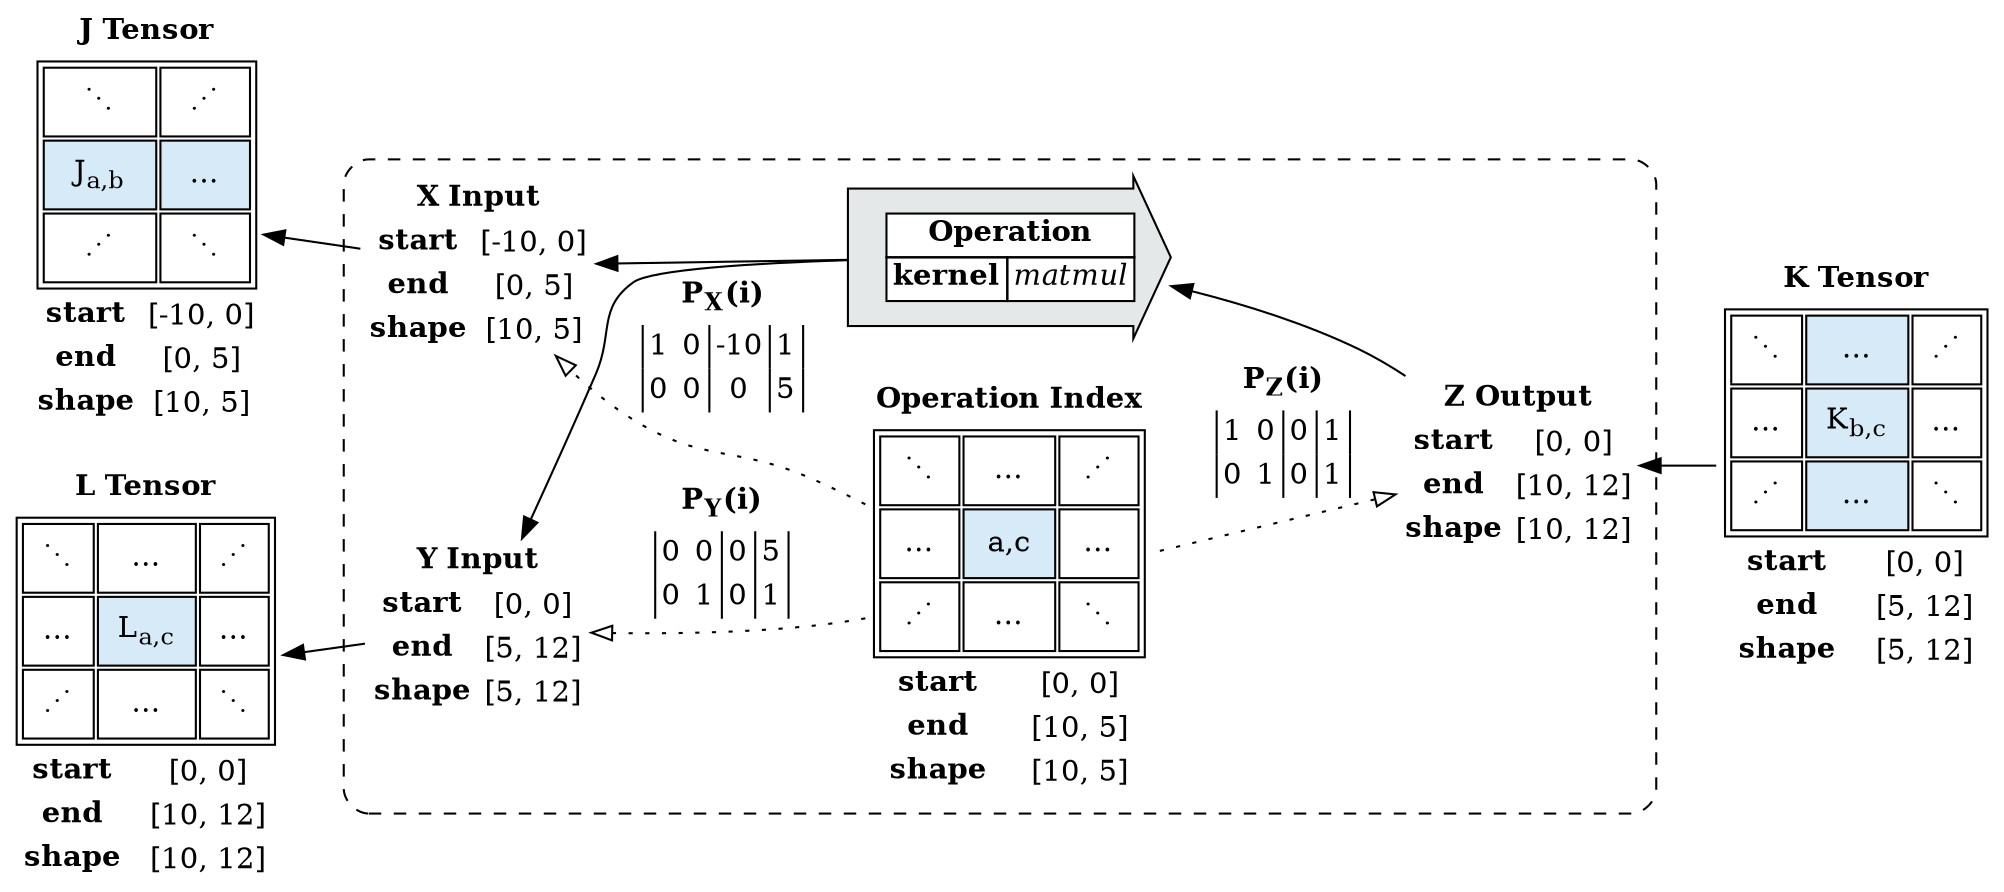 digraph G {
    rankdir=RL;
    newrank=true;

    j [
        shape="plain"
        label=<
<table border="0">
<tr><td colspan="2"><b>J Tensor</b></td></tr>
<tr><td colspan="2">
        <table cellpadding="8">
            <tr>
                <td>⋱</td>
                <td>⋰</td>
                </tr>
            <tr>
                <td bgcolor="#D6EAF8">J<sub>a,b</sub></td>
                <td bgcolor="#D6EAF8">…</td>
                </tr>
            <tr>
                <td>⋰</td>
                <td>⋱</td>
                </tr>
            </table>
</td></tr>
                <tr><td><b>start</b></td><td>[-10, 0]</td></tr>
                <tr><td><b>end</b></td><td>[0, 5]</td></tr>
                <tr><td><b>shape</b></td><td>[10, 5]</td></tr>
</table>
        >,
    ];
                   k [
        shape="plain",
        label=<
<table border="0">
<tr><td colspan="2"><b>L Tensor</b></td></tr>
<tr><td colspan="2">
        <table cellpadding="8">
            <tr>
                <td>⋱</td>
                <td>…</td>
                <td>⋰</td>
                </tr>
            <tr>
                <td>…</td>
                <td bgcolor="#D6EAF8">L<sub>a,c</sub></td>
                <td>…</td>
                </tr>
            <tr>
                <td>⋰</td>
                <td>…</td>
                <td>⋱</td>
                </tr>
            </table>
</td></tr>
<tr><td><b>start</b></td><td>[0, 0]</td></tr>
<tr><td><b>end</b></td><td>[10, 12]</td></tr>
<tr><td><b>shape</b></td><td>[10, 12]</td></tr>
</table>
        >,
    ];


    l [
        shape="plain",
        label=<
<table border="0">
<tr><td colspan="2"><b>K Tensor</b></td></tr>
<tr><td colspan="2">
        <table cellpadding="8">
            <tr>
                <td>⋱</td>
                <td bgcolor="#D6EAF8">…</td>
                <td>⋰</td>
                </tr>
            <tr>
                <td>…</td>
                <td bgcolor="#D6EAF8">K<sub>b,c</sub></td>
                <td>…</td>
                </tr>
            <tr>
                <td>⋰</td>
                <td bgcolor="#D6EAF8">…</td>
                <td>⋱</td>
                </tr>
            </table>
                </td></tr>
            <tr><td><b>start</b></td><td>[0, 0]</td></tr>
            <tr><td><b>end</b></td><td>[5, 12]</td></tr>
            <tr><td><b>shape</b></td><td>[5, 12]</td></tr>
                </table>
        >,
        ];

    subgraph cluster_0 {
        style="dashed, rounded";
        peripheries=1;

    idx [
        shape="plain",
        label=<
	<table border="0">
    <tr><td colspan="2"><b>Operation Index</b></td></tr>
        <tr><td colspan="2">
          <table cellpadding="8">
              <tr>
                  <td>⋱</td>
                  <td>…</td>
                  <td>⋰</td>
                  </tr>
              <tr>
                  <td>…</td>
                  <td bgcolor="#D6EAF8">a,c</td>
                  <td>…</td>
                  </tr>
              <tr>
                  <td>⋰</td>
                  <td>…</td>
                  <td>⋱</td>
                  </tr>
              </table>
	  </td></tr>
        <tr><td><b>start</b></td><td>[0, 0]</td></tr>
        <tr><td><b>end</b></td><td>[10, 5]</td></tr>
        <tr><td><b>shape</b></td><td>[10, 5]</td></tr>
	  </table>
        >,
    ];

   x [
        shape="plain"
        label=<
<table border="0">
  <tr><td colspan="2"><b>X Input</b></td></tr>
  <tr><td><b>start</b></td><td>[-10, 0]</td></tr>
  <tr><td><b>end</b></td><td>[0, 5]</td></tr>
  <tr><td><b>shape</b></td><td>[10, 5]</td></tr>
</table>
        >
    ];

    y [
        shape="plain"
        label=<
<table border="0">
  <tr><td colspan="2"><b>Y Input</b></td></tr>
  <tr><td><b>start</b></td><td>[0, 0]</td></tr>
  <tr><td><b>end</b></td><td>[5, 12]</td></tr>
  <tr><td><b>shape</b></td><td>[5, 12]</td></tr>
</table>
        >
];

   z [
        shape="plain"
        label=<
<table border="0">
  <tr><td colspan="2"><b>Z Output</b></td></tr>
  <tr><td><b>start</b></td><td>[0, 0]</td></tr>
  <tr><td><b>end</b></td><td>[10, 12]</td></tr>
  <tr><td><b>shape</b></td><td>[10, 12]</td></tr>
</table>
        >
    ];


    op [
        label=<
    <table border="0" cellborder="1" cellspacing="0" bgcolor="white">
      <tr><td colspan="2"><b>Operation</b></td></tr>
      <tr>
        <td><b>kernel</b></td>
        <td><i>matmul</i></td>
      </tr>
    </table>
        >,
        shape=rarrow,
        style=filled,
        fillcolor="#E5E8E8",
        margin=0.25
    ];

        } // end cluster_0


    op -> x;
    x -> j;
    op -> y;
    y -> k;

    l -> z;
    z -> op;

    idx -> x [label=<
<table border="0" cellborder="0">
  <tr><td><b>P<sub>X</sub>(i)</b></td></tr>
  <tr>
      <td>
        <table border="0" cellspacing="0" cellborder="1">
          <tr><td sides="L">1</td><td sides="R">0</td><td sides="R">-10</td><td sides="R">1</td></tr>
          <tr><td sides="L">0</td><td sides="R">0</td><td sides="R">0</td><td sides="R">5</td></tr>
          </table>
      </td>
    </tr>
</table>
>, style=dotted, arrowhead=empty];

    idx -> y [label=<
<table border="0" cellborder="0">
  <tr><td><b>P<sub>Y</sub>(i)</b></td></tr>
  <tr>
      <td>
        <table border="0" cellspacing="0" cellborder="1">
          <tr><td sides="L">0</td><td sides="R">0</td><td sides="R">0</td><td sides="R">5</td></tr>
          <tr><td sides="L">0</td><td sides="R">1</td><td sides="R">0</td><td sides="R">1</td></tr>
          </table>
      </td>
    </tr>
</table>
>, style=dotted, arrowhead=empty];

    z -> idx [label=<
<table border="0" cellborder="0">
  <tr><td><b>P<sub>Z</sub>(i)</b></td></tr>
  <tr>
      <td>
        <table border="0" cellspacing="0" cellborder="1">
          <tr><td sides="L">1</td><td sides="R">0</td><td sides="R">0</td><td sides="R">1</td></tr>
          <tr><td sides="L">0</td><td sides="R">1</td><td sides="R">0</td><td sides="R">1</td></tr>
          </table>
      </td>
    </tr>
</table>
>, style=dotted, arrowtail=empty, dir=back];


    { rank=same; op; idx; }
}